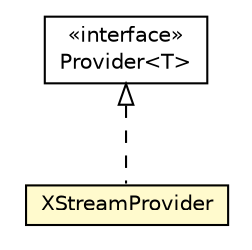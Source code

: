 #!/usr/local/bin/dot
#
# Class diagram 
# Generated by UMLGraph version 5.1 (http://www.umlgraph.org/)
#

digraph G {
	edge [fontname="Helvetica",fontsize=10,labelfontname="Helvetica",labelfontsize=10];
	node [fontname="Helvetica",fontsize=10,shape=plaintext];
	nodesep=0.25;
	ranksep=0.5;
	// org.androidtransfuse.config.XStreamProvider
	c9623 [label=<<table title="org.androidtransfuse.config.XStreamProvider" border="0" cellborder="1" cellspacing="0" cellpadding="2" port="p" bgcolor="lemonChiffon" href="./XStreamProvider.html">
		<tr><td><table border="0" cellspacing="0" cellpadding="1">
<tr><td align="center" balign="center"> XStreamProvider </td></tr>
		</table></td></tr>
		</table>>, fontname="Helvetica", fontcolor="black", fontsize=10.0];
	//org.androidtransfuse.config.XStreamProvider implements javax.inject.Provider<T>
	c10006:p -> c9623:p [dir=back,arrowtail=empty,style=dashed];
	// javax.inject.Provider<T>
	c10006 [label=<<table title="javax.inject.Provider" border="0" cellborder="1" cellspacing="0" cellpadding="2" port="p" href="http://java.sun.com/j2se/1.4.2/docs/api/javax/inject/Provider.html">
		<tr><td><table border="0" cellspacing="0" cellpadding="1">
<tr><td align="center" balign="center"> &#171;interface&#187; </td></tr>
<tr><td align="center" balign="center"> Provider&lt;T&gt; </td></tr>
		</table></td></tr>
		</table>>, fontname="Helvetica", fontcolor="black", fontsize=10.0];
}

